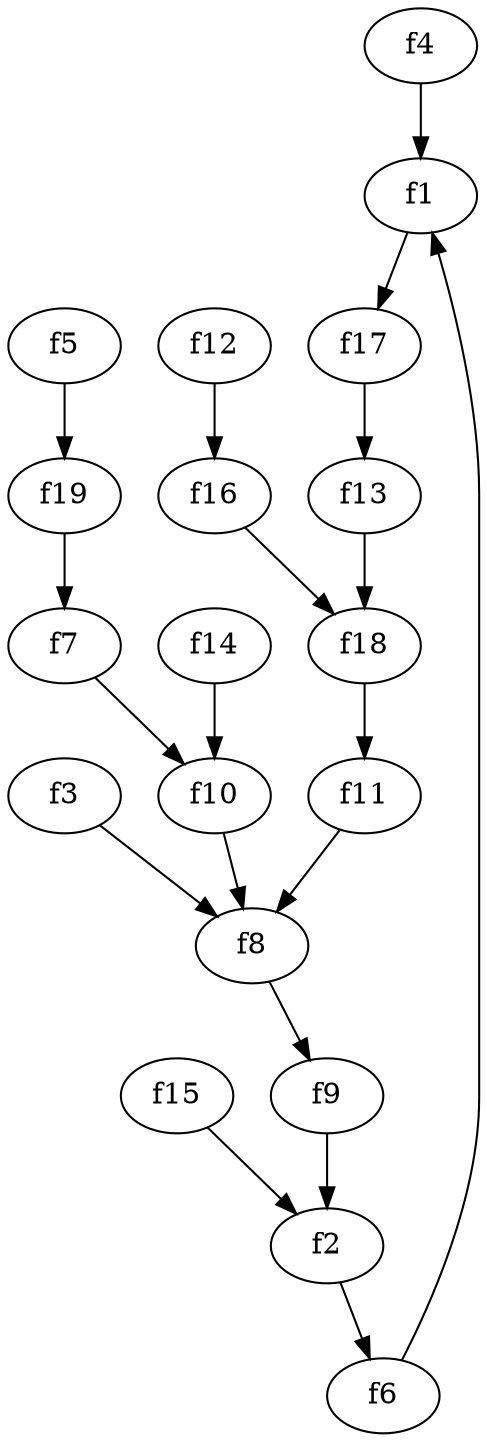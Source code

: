 strict digraph  {
f1;
f2;
f3;
f4;
f5;
f6;
f7;
f8;
f9;
f10;
f11;
f12;
f13;
f14;
f15;
f16;
f17;
f18;
f19;
f1 -> f17  [weight=2];
f2 -> f6  [weight=2];
f3 -> f8  [weight=2];
f4 -> f1  [weight=2];
f5 -> f19  [weight=2];
f6 -> f1  [weight=2];
f7 -> f10  [weight=2];
f8 -> f9  [weight=2];
f9 -> f2  [weight=2];
f10 -> f8  [weight=2];
f11 -> f8  [weight=2];
f12 -> f16  [weight=2];
f13 -> f18  [weight=2];
f14 -> f10  [weight=2];
f15 -> f2  [weight=2];
f16 -> f18  [weight=2];
f17 -> f13  [weight=2];
f18 -> f11  [weight=2];
f19 -> f7  [weight=2];
}
